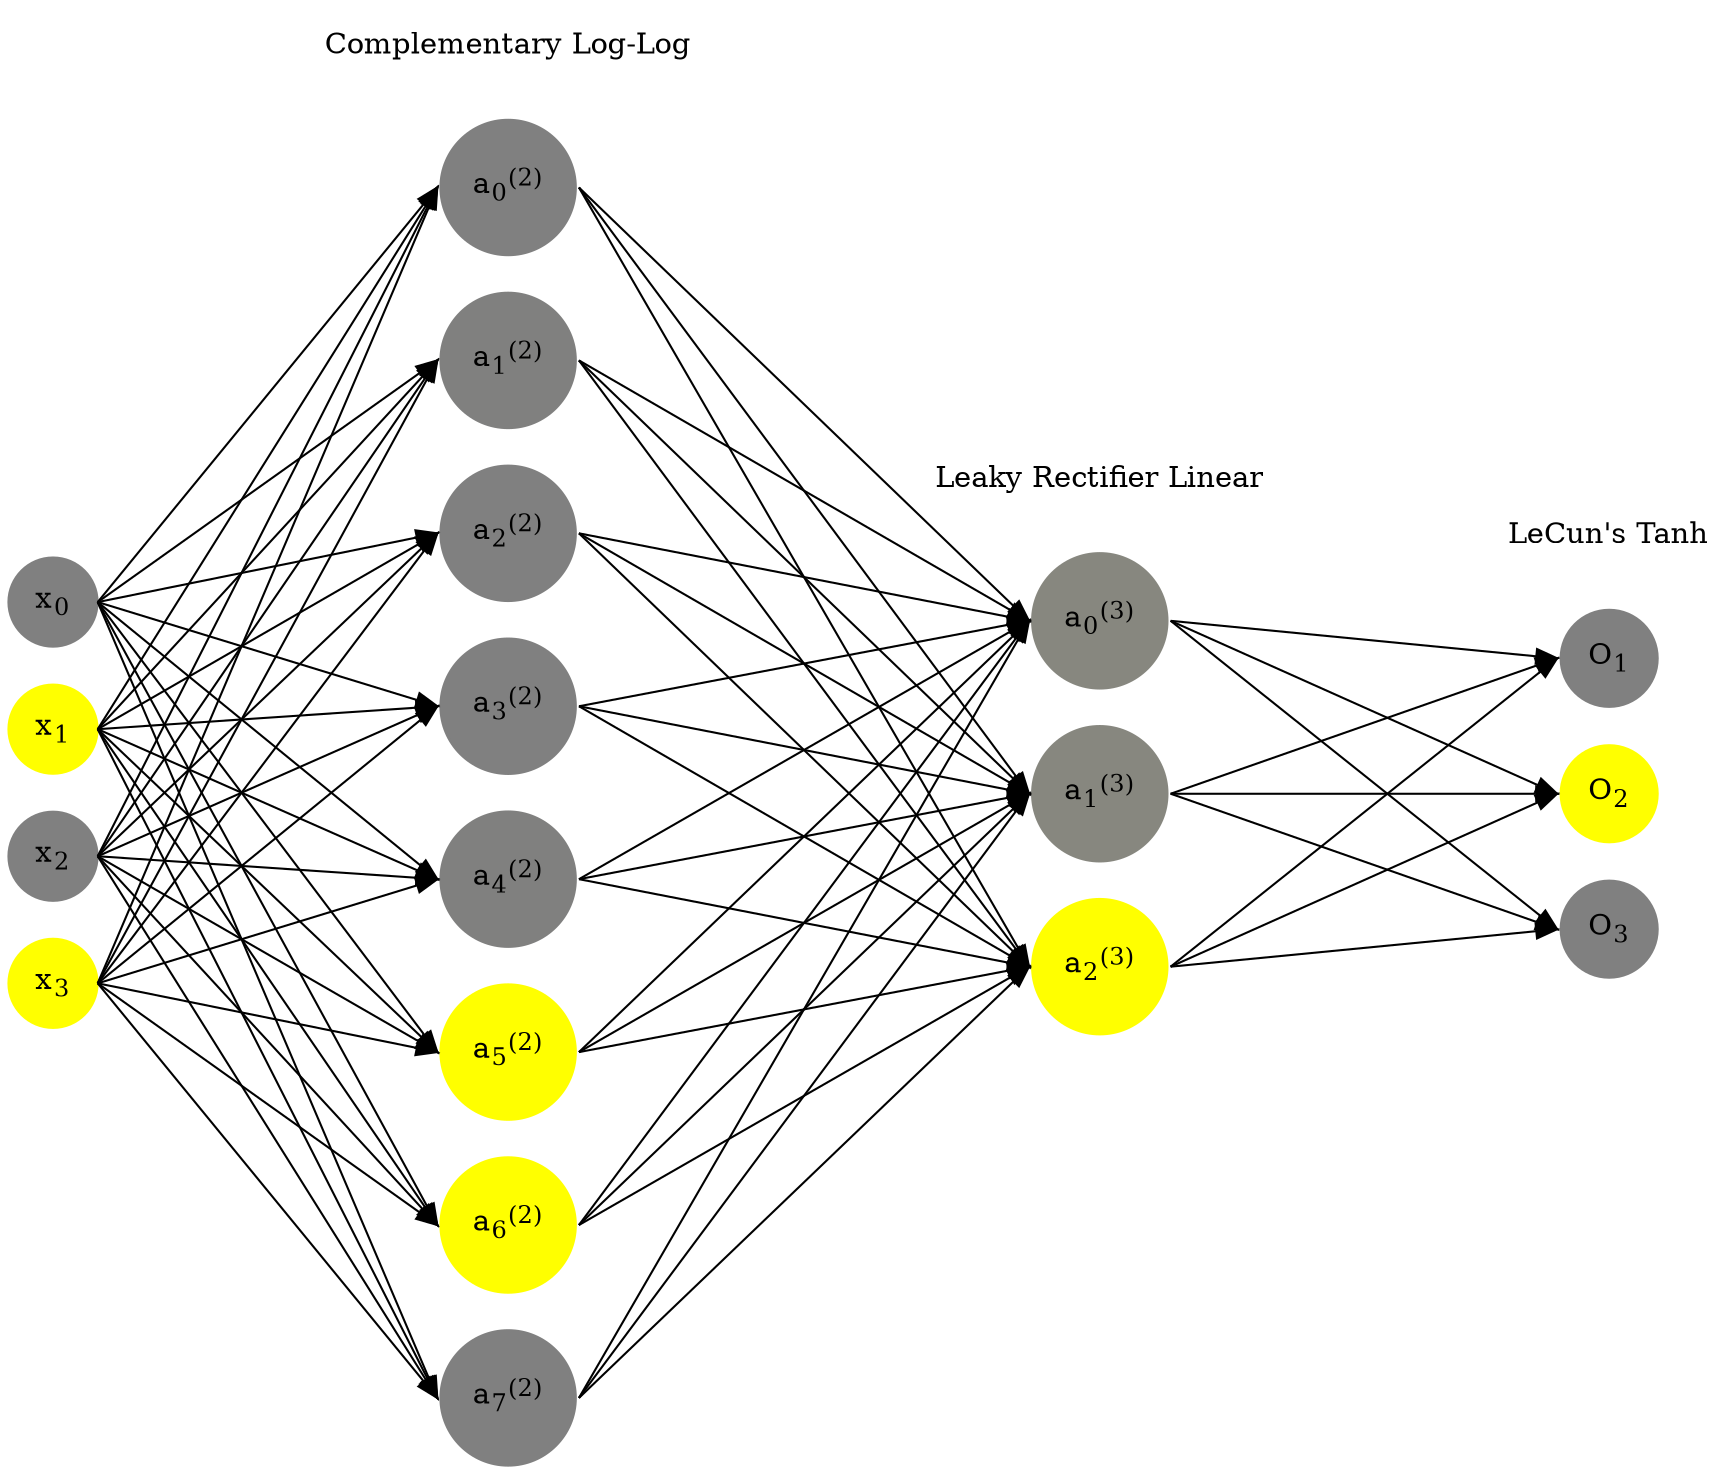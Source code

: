 digraph G {
	rankdir = LR;
	splines=false;
	edge[style=invis];
	ranksep= 1.4;
	{
	node [shape=circle, color="0.1667, 0.0, 0.5", style=filled, fillcolor="0.1667, 0.0, 0.5"];
	x0 [label=<x<sub>0</sub>>];
	}
	{
	node [shape=circle, color="0.1667, 1.0, 1.0", style=filled, fillcolor="0.1667, 1.0, 1.0"];
	x1 [label=<x<sub>1</sub>>];
	}
	{
	node [shape=circle, color="0.1667, 0.0, 0.5", style=filled, fillcolor="0.1667, 0.0, 0.5"];
	x2 [label=<x<sub>2</sub>>];
	}
	{
	node [shape=circle, color="0.1667, 1.0, 1.0", style=filled, fillcolor="0.1667, 1.0, 1.0"];
	x3 [label=<x<sub>3</sub>>];
	}
	{
	node [shape=circle, color="0.1667, 0.000000, 0.500000", style=filled, fillcolor="0.1667, 0.000000, 0.500000"];
	a02 [label=<a<sub>0</sub><sup>(2)</sup>>];
	}
	{
	node [shape=circle, color="0.1667, 0.000003, 0.500001", style=filled, fillcolor="0.1667, 0.000003, 0.500001"];
	a12 [label=<a<sub>1</sub><sup>(2)</sup>>];
	}
	{
	node [shape=circle, color="0.1667, 0.000000, 0.500000", style=filled, fillcolor="0.1667, 0.000000, 0.500000"];
	a22 [label=<a<sub>2</sub><sup>(2)</sup>>];
	}
	{
	node [shape=circle, color="0.1667, 0.000000, 0.500000", style=filled, fillcolor="0.1667, 0.000000, 0.500000"];
	a32 [label=<a<sub>3</sub><sup>(2)</sup>>];
	}
	{
	node [shape=circle, color="0.1667, 0.000312, 0.500156", style=filled, fillcolor="0.1667, 0.000312, 0.500156"];
	a42 [label=<a<sub>4</sub><sup>(2)</sup>>];
	}
	{
	node [shape=circle, color="0.1667, 1.000000, 1.000000", style=filled, fillcolor="0.1667, 1.000000, 1.000000"];
	a52 [label=<a<sub>5</sub><sup>(2)</sup>>];
	}
	{
	node [shape=circle, color="0.1667, 1.000000, 1.000000", style=filled, fillcolor="0.1667, 1.000000, 1.000000"];
	a62 [label=<a<sub>6</sub><sup>(2)</sup>>];
	}
	{
	node [shape=circle, color="0.1667, 0.000000, 0.500000", style=filled, fillcolor="0.1667, 0.000000, 0.500000"];
	a72 [label=<a<sub>7</sub><sup>(2)</sup>>];
	}
	{
	node [shape=circle, color="0.1667, 0.058315, 0.529158", style=filled, fillcolor="0.1667, 0.058315, 0.529158"];
	a03 [label=<a<sub>0</sub><sup>(3)</sup>>];
	}
	{
	node [shape=circle, color="0.1667, 0.055215, 0.527607", style=filled, fillcolor="0.1667, 0.055215, 0.527607"];
	a13 [label=<a<sub>1</sub><sup>(3)</sup>>];
	}
	{
	node [shape=circle, color="0.1667, 1.834452, 1.417226", style=filled, fillcolor="0.1667, 1.834452, 1.417226"];
	a23 [label=<a<sub>2</sub><sup>(3)</sup>>];
	}
	{
	node [shape=circle, color="0.1667, 0.0, 0.5", style=filled, fillcolor="0.1667, 0.0, 0.5"];
	O1 [label=<O<sub>1</sub>>];
	}
	{
	node [shape=circle, color="0.1667, 1.0, 1.0", style=filled, fillcolor="0.1667, 1.0, 1.0"];
	O2 [label=<O<sub>2</sub>>];
	}
	{
	node [shape=circle, color="0.1667, 0.0, 0.5", style=filled, fillcolor="0.1667, 0.0, 0.5"];
	O3 [label=<O<sub>3</sub>>];
	}
	{
	rank=same;
	x0->x1->x2->x3;
	}
	{
	rank=same;
	a02->a12->a22->a32->a42->a52->a62->a72;
	}
	{
	rank=same;
	a03->a13->a23;
	}
	{
	rank=same;
	O1->O2->O3;
	}
	l1 [shape=plaintext,label="Complementary Log-Log"];
	l1->a02;
	{rank=same; l1;a02};
	l2 [shape=plaintext,label="Leaky Rectifier Linear"];
	l2->a03;
	{rank=same; l2;a03};
	l3 [shape=plaintext,label="LeCun's Tanh"];
	l3->O1;
	{rank=same; l3;O1};
edge[style=solid, tailport=e, headport=w];
	{x0;x1;x2;x3} -> {a02;a12;a22;a32;a42;a52;a62;a72};
	{a02;a12;a22;a32;a42;a52;a62;a72} -> {a03;a13;a23};
	{a03;a13;a23} -> {O1,O2,O3};
}